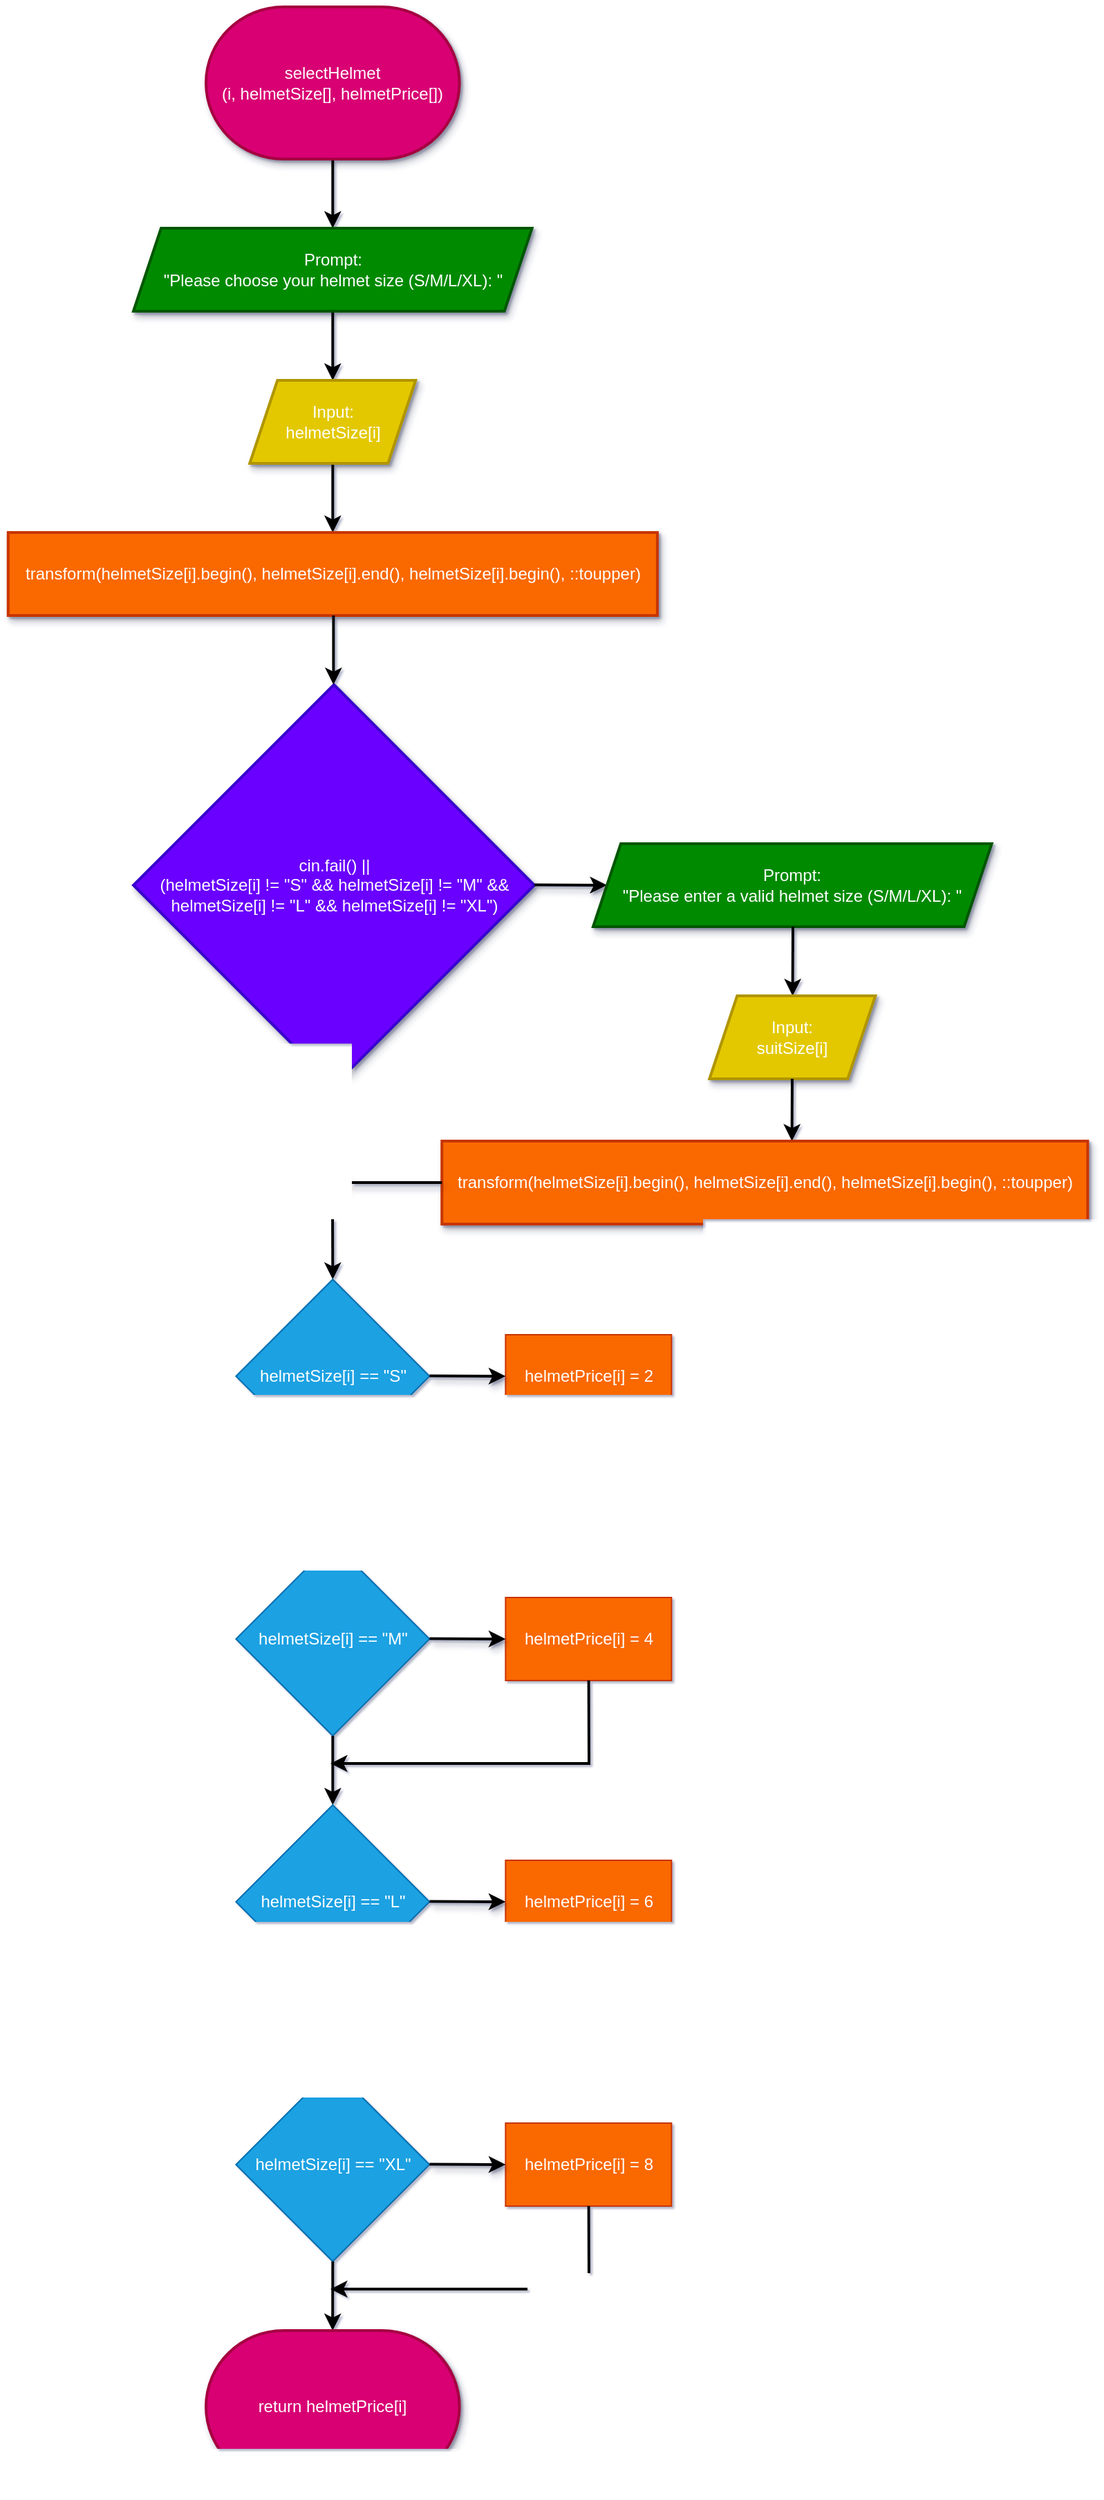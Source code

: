 <mxfile>
    <diagram id="Fp96KT5mVXTfN0SuO6Ad" name="Page-1">
        <mxGraphModel dx="1392" dy="1172" grid="1" gridSize="10" guides="1" tooltips="1" connect="1" arrows="1" fold="1" page="0" pageScale="1" pageWidth="827" pageHeight="1169" math="0" shadow="1">
            <root>
                <mxCell id="0"/>
                <mxCell id="1" parent="0"/>
                <mxCell id="15" value="" style="edgeStyle=none;html=1;strokeWidth=2;" parent="1" source="2" target="10" edge="1">
                    <mxGeometry relative="1" as="geometry"/>
                </mxCell>
                <mxCell id="2" value="selectHelmet&lt;br&gt;(i, helmetSize[], helmetPrice[])" style="strokeWidth=2;html=1;shape=mxgraph.flowchart.terminator;whiteSpace=wrap;fillColor=#d80073;strokeColor=#A50040;shadow=1;fontColor=#ffffff;" parent="1" vertex="1">
                    <mxGeometry x="80" y="50" width="183.33" height="110" as="geometry"/>
                </mxCell>
                <mxCell id="19" value="" style="edgeStyle=none;html=1;strokeWidth=2;" parent="1" source="10" target="18" edge="1">
                    <mxGeometry relative="1" as="geometry"/>
                </mxCell>
                <mxCell id="10" value="&lt;span style=&quot;color: rgb(255, 255, 255);&quot;&gt;Prompt:&lt;/span&gt;&lt;br&gt;&lt;span style=&quot;color: rgb(255, 255, 255);&quot;&gt;&quot;Please choose your helmet size (S/M/L/XL): &quot;&lt;/span&gt;" style="shape=parallelogram;perimeter=parallelogramPerimeter;whiteSpace=wrap;html=1;fixedSize=1;fillColor=#008a00;strokeColor=#005700;fontColor=#ffffff;strokeWidth=2;shadow=1;" parent="1" vertex="1">
                    <mxGeometry x="27.5" y="210" width="288.33" height="60" as="geometry"/>
                </mxCell>
                <mxCell id="21" value="" style="edgeStyle=none;html=1;strokeWidth=2;" parent="1" source="18" target="20" edge="1">
                    <mxGeometry relative="1" as="geometry"/>
                </mxCell>
                <mxCell id="18" value="Input:&lt;br&gt;helmetSize[i]" style="shape=parallelogram;perimeter=parallelogramPerimeter;whiteSpace=wrap;html=1;fixedSize=1;fillColor=#e3c800;strokeColor=#B09500;fontColor=#FFFFFF;strokeWidth=2;shadow=1;labelBackgroundColor=none;labelBorderColor=none;textShadow=0;" parent="1" vertex="1">
                    <mxGeometry x="111.665" y="320" width="120" height="60" as="geometry"/>
                </mxCell>
                <mxCell id="20" value="&lt;div style=&quot;text-align: start;&quot;&gt;&lt;font style=&quot;color: rgb(255, 255, 255);&quot;&gt;&lt;font style=&quot;&quot; face=&quot;monospace&quot;&gt;&lt;span style=&quot;font-size: 0px; white-space-collapse: collapse;&quot;&gt;&lt;span style=&quot;white-space: pre;&quot;&gt;&#x9;&lt;/span&gt;std::transform(suitSize[i].begin(), suitSize[i].end(), suitSize[i].begin(), ::toupper)&lt;/span&gt;&lt;/font&gt;transform(helmetSize[i].begin(),&amp;nbsp;&lt;span style=&quot;color: rgb(255, 255, 255);&quot;&gt;helmetSize&lt;/span&gt;[i].end(),&amp;nbsp;&lt;span style=&quot;color: rgb(255, 255, 255);&quot;&gt;helmetSize&lt;/span&gt;[i].begin(), ::toupper)&lt;/font&gt;&lt;/div&gt;" style="whiteSpace=wrap;html=1;fillColor=#fa6800;strokeColor=#C73500;fontColor=#000000;strokeWidth=2;shadow=1;labelBackgroundColor=none;labelBorderColor=none;" parent="1" vertex="1">
                    <mxGeometry x="-63.11" y="430" width="469.58" height="60" as="geometry"/>
                </mxCell>
                <mxCell id="25" value="&lt;span style=&quot;color: rgb(255, 255, 255);&quot;&gt;cin.fail() ||&lt;/span&gt;&lt;br&gt;&lt;span style=&quot;color: rgb(255, 255, 255);&quot;&gt;(helmetSize[i] != &quot;S&quot; &amp;amp;&amp;amp; helmetSize[i] != &quot;M&quot; &amp;amp;&amp;amp; helmetSize[i] != &quot;L&quot; &amp;amp;&amp;amp; helmetSize[i] != &quot;XL&quot;)&lt;/span&gt;" style="rhombus;whiteSpace=wrap;html=1;fillColor=#6a00ff;strokeColor=#3700CC;fontColor=#ffffff;strokeWidth=2;shadow=1;labelBackgroundColor=none;labelBorderColor=none;" parent="1" vertex="1">
                    <mxGeometry x="27.5" y="540" width="290" height="290" as="geometry"/>
                </mxCell>
                <mxCell id="27" value="" style="edgeStyle=none;html=1;strokeWidth=2;shadow=1;entryX=0;entryY=0.5;entryDx=0;entryDy=0;" edge="1" parent="1" target="28">
                    <mxGeometry relative="1" as="geometry">
                        <mxPoint x="317.5" y="684.75" as="sourcePoint"/>
                        <mxPoint x="370.84" y="685.25" as="targetPoint"/>
                    </mxGeometry>
                </mxCell>
                <mxCell id="28" value="&lt;span style=&quot;color: rgb(255, 255, 255);&quot;&gt;Prompt:&lt;/span&gt;&lt;br&gt;&lt;span style=&quot;color: rgb(255, 255, 255);&quot;&gt;&quot;Please enter a valid helmet size (S/M/L/XL): &quot;&lt;/span&gt;" style="shape=parallelogram;perimeter=parallelogramPerimeter;whiteSpace=wrap;html=1;fixedSize=1;fillColor=#008a00;strokeColor=#005700;fontColor=#ffffff;strokeWidth=2;shadow=1;" vertex="1" parent="1">
                    <mxGeometry x="360.0" y="655" width="288.33" height="60" as="geometry"/>
                </mxCell>
                <mxCell id="29" value="" style="edgeStyle=none;html=1;strokeWidth=2;" edge="1" parent="1" target="30">
                    <mxGeometry relative="1" as="geometry">
                        <mxPoint x="504.5" y="715" as="sourcePoint"/>
                    </mxGeometry>
                </mxCell>
                <mxCell id="30" value="Input:&lt;br&gt;suitSize[i]" style="shape=parallelogram;perimeter=parallelogramPerimeter;whiteSpace=wrap;html=1;fixedSize=1;fillColor=#e3c800;strokeColor=#B09500;fontColor=#FFFFFF;strokeWidth=2;shadow=1;labelBackgroundColor=none;labelBorderColor=none;textShadow=0;" vertex="1" parent="1">
                    <mxGeometry x="444.165" y="765" width="120" height="60" as="geometry"/>
                </mxCell>
                <mxCell id="31" value="" style="edgeStyle=none;html=1;strokeWidth=2;" edge="1" parent="1">
                    <mxGeometry relative="1" as="geometry">
                        <mxPoint x="503.99" y="825" as="sourcePoint"/>
                        <mxPoint x="503.795" y="870" as="targetPoint"/>
                    </mxGeometry>
                </mxCell>
                <mxCell id="32" value="&lt;div style=&quot;text-align: start;&quot;&gt;&lt;font face=&quot;monospace&quot;&gt;&lt;span style=&quot;font-size: 0px;&quot;&gt;&lt;span style=&quot;white-space: pre;&quot;&gt;&#x9;&lt;/span&gt;std::transform(suitSize[i].begin(), suitSize[i].end(), suitSize[i].begin(), ::toupper)&lt;/span&gt;&lt;/font&gt;&lt;span style=&quot;color: rgb(255, 255, 255);&quot;&gt;transform(helmetSize[i].begin(),&amp;nbsp;&lt;/span&gt;&lt;span style=&quot;color: rgb(255, 255, 255);&quot;&gt;helmetSize&lt;/span&gt;&lt;span style=&quot;color: rgb(255, 255, 255);&quot;&gt;[i].end(),&amp;nbsp;&lt;/span&gt;&lt;span style=&quot;color: rgb(255, 255, 255);&quot;&gt;helmetSize&lt;/span&gt;&lt;span style=&quot;color: rgb(255, 255, 255);&quot;&gt;[i].begin(), ::toupper)&lt;/span&gt;&lt;/div&gt;" style="whiteSpace=wrap;html=1;fillColor=#fa6800;strokeColor=#C73500;fontColor=#000000;strokeWidth=2;shadow=1;labelBackgroundColor=none;labelBorderColor=none;" vertex="1" parent="1">
                    <mxGeometry x="250.62" y="870" width="467.09" height="60" as="geometry"/>
                </mxCell>
                <mxCell id="33" value="" style="edgeStyle=none;html=1;strokeWidth=2;entryX=0.5;entryY=0;entryDx=0;entryDy=0;" edge="1" parent="1" target="34">
                    <mxGeometry relative="1" as="geometry">
                        <mxPoint x="171.25" y="830" as="sourcePoint"/>
                        <mxPoint x="171.25" y="880" as="targetPoint"/>
                    </mxGeometry>
                </mxCell>
                <mxCell id="34" value="helmetSize[i] == &quot;S&quot;" style="rhombus;whiteSpace=wrap;html=1;fillColor=#1ba1e2;fontColor=#ffffff;strokeColor=#006EAF;" vertex="1" parent="1">
                    <mxGeometry x="101.68" y="970" width="140" height="140" as="geometry"/>
                </mxCell>
                <mxCell id="35" value="" style="edgeStyle=none;html=1;strokeWidth=2;shadow=1;exitX=0;exitY=0.5;exitDx=0;exitDy=0;" edge="1" parent="1" source="32">
                    <mxGeometry relative="1" as="geometry">
                        <mxPoint x="262.91" y="904.67" as="sourcePoint"/>
                        <mxPoint x="170" y="900" as="targetPoint"/>
                    </mxGeometry>
                </mxCell>
                <mxCell id="38" value="helmetPrice[i] = 2" style="whiteSpace=wrap;html=1;fillColor=#fa6800;strokeColor=#C73500;fontColor=#FFFFFF;" vertex="1" parent="1">
                    <mxGeometry x="296.67" y="1010" width="120" height="60" as="geometry"/>
                </mxCell>
                <mxCell id="40" value="" style="edgeStyle=none;html=1;strokeWidth=2;shadow=1;entryX=0;entryY=0.5;entryDx=0;entryDy=0;" edge="1" parent="1" target="38">
                    <mxGeometry relative="1" as="geometry">
                        <mxPoint x="241.68" y="1039.75" as="sourcePoint"/>
                        <mxPoint x="295.02" y="1040.25" as="targetPoint"/>
                    </mxGeometry>
                </mxCell>
                <mxCell id="41" value="" style="edgeStyle=none;html=1;strokeWidth=2;exitX=0.5;exitY=1;exitDx=0;exitDy=0;entryX=0.5;entryY=0;entryDx=0;entryDy=0;" edge="1" parent="1" source="34" target="43">
                    <mxGeometry relative="1" as="geometry">
                        <mxPoint x="171.59" y="1110" as="sourcePoint"/>
                        <mxPoint x="171.59" y="1160" as="targetPoint"/>
                    </mxGeometry>
                </mxCell>
                <mxCell id="42" value="" style="edgeStyle=none;html=1;strokeWidth=2;exitX=0.5;exitY=1;exitDx=0;exitDy=0;rounded=0;curved=0;" edge="1" parent="1">
                    <mxGeometry relative="1" as="geometry">
                        <mxPoint x="356.8" y="1070" as="sourcePoint"/>
                        <mxPoint x="170.01" y="1130" as="targetPoint"/>
                        <Array as="points">
                            <mxPoint x="357.01" y="1130"/>
                        </Array>
                    </mxGeometry>
                </mxCell>
                <mxCell id="43" value="helmetSize[i] == &quot;M&quot;" style="rhombus;whiteSpace=wrap;html=1;fillColor=#1ba1e2;fontColor=#ffffff;strokeColor=#006EAF;" vertex="1" parent="1">
                    <mxGeometry x="101.68" y="1160" width="140" height="140" as="geometry"/>
                </mxCell>
                <mxCell id="44" value="helmetPrice[i] = 4" style="whiteSpace=wrap;html=1;fillColor=#fa6800;strokeColor=#C73500;fontColor=#FFFFFF;" vertex="1" parent="1">
                    <mxGeometry x="296.67" y="1200" width="120" height="60" as="geometry"/>
                </mxCell>
                <mxCell id="45" value="" style="edgeStyle=none;html=1;strokeWidth=2;shadow=1;entryX=0;entryY=0.5;entryDx=0;entryDy=0;" edge="1" parent="1" target="44">
                    <mxGeometry relative="1" as="geometry">
                        <mxPoint x="241.68" y="1229.75" as="sourcePoint"/>
                        <mxPoint x="295.02" y="1230.25" as="targetPoint"/>
                    </mxGeometry>
                </mxCell>
                <mxCell id="46" value="" style="edgeStyle=none;html=1;strokeWidth=2;exitX=0.5;exitY=1;exitDx=0;exitDy=0;entryX=0.5;entryY=0;entryDx=0;entryDy=0;" edge="1" parent="1" source="43" target="48">
                    <mxGeometry relative="1" as="geometry">
                        <mxPoint x="171.59" y="1300" as="sourcePoint"/>
                        <mxPoint x="171.59" y="1350" as="targetPoint"/>
                    </mxGeometry>
                </mxCell>
                <mxCell id="47" value="" style="edgeStyle=none;html=1;strokeWidth=2;exitX=0.5;exitY=1;exitDx=0;exitDy=0;rounded=0;curved=0;" edge="1" parent="1">
                    <mxGeometry relative="1" as="geometry">
                        <mxPoint x="356.8" y="1260" as="sourcePoint"/>
                        <mxPoint x="170.01" y="1320" as="targetPoint"/>
                        <Array as="points">
                            <mxPoint x="357.01" y="1320"/>
                        </Array>
                    </mxGeometry>
                </mxCell>
                <mxCell id="48" value="helmetSize[i] == &quot;L&quot;" style="rhombus;whiteSpace=wrap;html=1;fillColor=#1ba1e2;fontColor=#ffffff;strokeColor=#006EAF;" vertex="1" parent="1">
                    <mxGeometry x="101.68" y="1350" width="140" height="140" as="geometry"/>
                </mxCell>
                <mxCell id="49" value="helmetPrice[i] = 6" style="whiteSpace=wrap;html=1;fillColor=#fa6800;strokeColor=#C73500;fontColor=#FFFFFF;" vertex="1" parent="1">
                    <mxGeometry x="296.67" y="1390" width="120" height="60" as="geometry"/>
                </mxCell>
                <mxCell id="50" value="" style="edgeStyle=none;html=1;strokeWidth=2;shadow=1;entryX=0;entryY=0.5;entryDx=0;entryDy=0;" edge="1" parent="1" target="49">
                    <mxGeometry relative="1" as="geometry">
                        <mxPoint x="241.68" y="1419.75" as="sourcePoint"/>
                        <mxPoint x="295.02" y="1420.25" as="targetPoint"/>
                    </mxGeometry>
                </mxCell>
                <mxCell id="51" value="" style="edgeStyle=none;html=1;strokeWidth=2;exitX=0.5;exitY=1;exitDx=0;exitDy=0;entryX=0.5;entryY=0;entryDx=0;entryDy=0;" edge="1" parent="1" source="48" target="53">
                    <mxGeometry relative="1" as="geometry">
                        <mxPoint x="171.59" y="1490" as="sourcePoint"/>
                        <mxPoint x="171.59" y="1540" as="targetPoint"/>
                    </mxGeometry>
                </mxCell>
                <mxCell id="52" value="" style="edgeStyle=none;html=1;strokeWidth=2;exitX=0.5;exitY=1;exitDx=0;exitDy=0;rounded=0;curved=0;" edge="1" parent="1">
                    <mxGeometry relative="1" as="geometry">
                        <mxPoint x="356.8" y="1450" as="sourcePoint"/>
                        <mxPoint x="170.01" y="1510" as="targetPoint"/>
                        <Array as="points">
                            <mxPoint x="357.01" y="1510"/>
                        </Array>
                    </mxGeometry>
                </mxCell>
                <mxCell id="53" value="helmetSize[i] == &quot;XL&quot;" style="rhombus;whiteSpace=wrap;html=1;fillColor=#1ba1e2;fontColor=#ffffff;strokeColor=#006EAF;" vertex="1" parent="1">
                    <mxGeometry x="101.68" y="1540" width="140" height="140" as="geometry"/>
                </mxCell>
                <mxCell id="54" value="helmetPrice[i] = 8" style="whiteSpace=wrap;html=1;fillColor=#fa6800;strokeColor=#C73500;fontColor=#FFFFFF;" vertex="1" parent="1">
                    <mxGeometry x="296.67" y="1580" width="120" height="60" as="geometry"/>
                </mxCell>
                <mxCell id="55" value="" style="edgeStyle=none;html=1;strokeWidth=2;shadow=1;entryX=0;entryY=0.5;entryDx=0;entryDy=0;" edge="1" parent="1" target="54">
                    <mxGeometry relative="1" as="geometry">
                        <mxPoint x="241.68" y="1609.75" as="sourcePoint"/>
                        <mxPoint x="295.02" y="1610.25" as="targetPoint"/>
                    </mxGeometry>
                </mxCell>
                <mxCell id="56" value="" style="edgeStyle=none;html=1;strokeWidth=2;exitX=0.5;exitY=1;exitDx=0;exitDy=0;" edge="1" parent="1" source="53">
                    <mxGeometry relative="1" as="geometry">
                        <mxPoint x="171.59" y="1680" as="sourcePoint"/>
                        <mxPoint x="171.59" y="1730" as="targetPoint"/>
                    </mxGeometry>
                </mxCell>
                <mxCell id="57" value="" style="edgeStyle=none;html=1;strokeWidth=2;exitX=0.5;exitY=1;exitDx=0;exitDy=0;rounded=0;curved=0;" edge="1" parent="1">
                    <mxGeometry relative="1" as="geometry">
                        <mxPoint x="356.8" y="1640" as="sourcePoint"/>
                        <mxPoint x="170.01" y="1700" as="targetPoint"/>
                        <Array as="points">
                            <mxPoint x="357.01" y="1700"/>
                        </Array>
                    </mxGeometry>
                </mxCell>
                <mxCell id="58" value="return helmetPrice[i]" style="strokeWidth=2;html=1;shape=mxgraph.flowchart.terminator;whiteSpace=wrap;fillColor=#d80073;strokeColor=#A50040;shadow=1;fontColor=#ffffff;" vertex="1" parent="1">
                    <mxGeometry x="80" y="1730" width="183.33" height="110" as="geometry"/>
                </mxCell>
                <mxCell id="61" value="" style="edgeStyle=none;html=1;strokeWidth=2;" edge="1" parent="1">
                    <mxGeometry relative="1" as="geometry">
                        <mxPoint x="172.21" y="490" as="sourcePoint"/>
                        <mxPoint x="172.21" y="540" as="targetPoint"/>
                    </mxGeometry>
                </mxCell>
            </root>
        </mxGraphModel>
    </diagram>
</mxfile>
